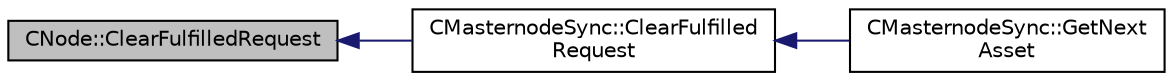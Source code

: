 digraph "CNode::ClearFulfilledRequest"
{
  edge [fontname="Helvetica",fontsize="10",labelfontname="Helvetica",labelfontsize="10"];
  node [fontname="Helvetica",fontsize="10",shape=record];
  rankdir="LR";
  Node106 [label="CNode::ClearFulfilledRequest",height=0.2,width=0.4,color="black", fillcolor="grey75", style="filled", fontcolor="black"];
  Node106 -> Node107 [dir="back",color="midnightblue",fontsize="10",style="solid",fontname="Helvetica"];
  Node107 [label="CMasternodeSync::ClearFulfilled\lRequest",height=0.2,width=0.4,color="black", fillcolor="white", style="filled",URL="$class_c_masternode_sync.html#a3cf95b0b811b5d1b03adc5e2a15dbbdd"];
  Node107 -> Node108 [dir="back",color="midnightblue",fontsize="10",style="solid",fontname="Helvetica"];
  Node108 [label="CMasternodeSync::GetNext\lAsset",height=0.2,width=0.4,color="black", fillcolor="white", style="filled",URL="$class_c_masternode_sync.html#aa3a14e330fec1e6662e9c1387df0c1af"];
}
